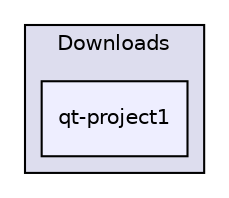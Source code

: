 digraph "C:/Users/ledio_000/Downloads/qt-project1" {
  compound=true
  node [ fontsize="10", fontname="Helvetica"];
  edge [ labelfontsize="10", labelfontname="Helvetica"];
  subgraph clusterdir_35ff93459461acc2ef55813b14dacede {
    graph [ bgcolor="#ddddee", pencolor="black", label="Downloads" fontname="Helvetica", fontsize="10", URL="dir_35ff93459461acc2ef55813b14dacede.html"]
  dir_9835cf30a818533a0016818abfcc842f [shape=box, label="qt-project1", style="filled", fillcolor="#eeeeff", pencolor="black", URL="dir_9835cf30a818533a0016818abfcc842f.html"];
  }
}
